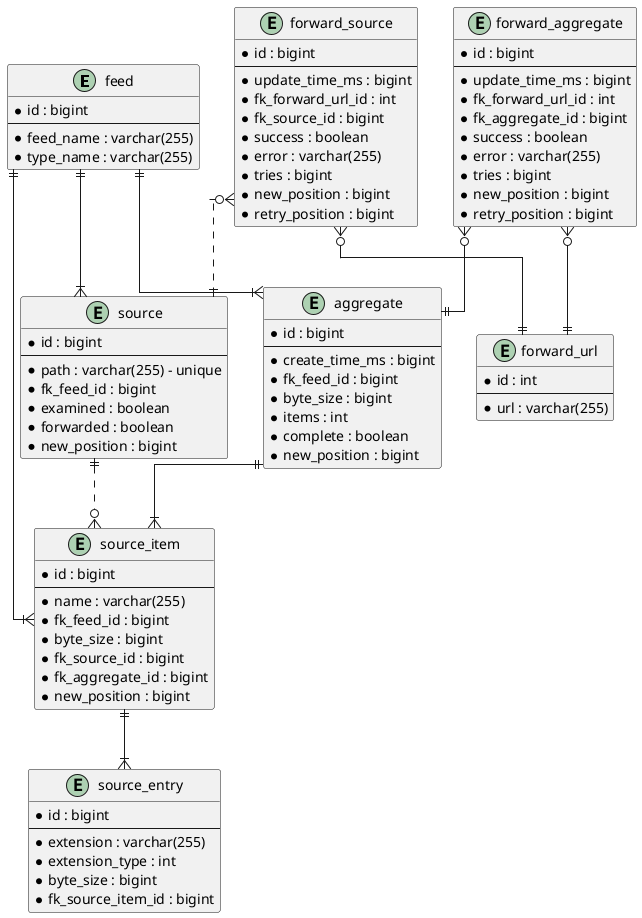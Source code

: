 @startuml

' avoid problems with angled crows feet
skinparam linetype ortho

entity feed {
  *id : bigint
  --
  *feed_name : varchar(255)
  *type_name : varchar(255)
}

entity source {
  *id : bigint
  --
  *path : varchar(255) - unique
  *fk_feed_id : bigint
  *examined : boolean
  *forwarded : boolean
  *new_position : bigint
}

entity source_item {
  *id : bigint
  --
  *name : varchar(255)
  *fk_feed_id : bigint
  *byte_size : bigint
  *fk_source_id : bigint
  *fk_aggregate_id : bigint
  *new_position : bigint
}

entity source_entry {
  *id : bigint
  --
  *extension : varchar(255)
  *extension_type : int
  *byte_size : bigint
  *fk_source_item_id : bigint
}

entity aggregate {
  *id : bigint
  --
  *create_time_ms : bigint
  *fk_feed_id : bigint
  *byte_size : bigint
  *items : int
  *complete : boolean
  *new_position : bigint
}

entity forward_url {
  *id : int
  --
  *url : varchar(255)
}

entity forward_source {
  *id : bigint
  --
  *update_time_ms : bigint
  *fk_forward_url_id : int
  *fk_source_id : bigint
  *success : boolean
  *error : varchar(255)
  *tries : bigint
  *new_position : bigint
  *retry_position : bigint
}

entity forward_aggregate {
  *id : bigint
  --
  *update_time_ms : bigint
  *fk_forward_url_id : int
  *fk_aggregate_id : bigint
  *success : boolean
  *error : varchar(255)
  *tries : bigint
  *new_position : bigint
  *retry_position : bigint
}

feed ||--|{ source
feed ||--|{ source_item
feed ||--|{ aggregate

source ||..o{ source_item
source_item ||--|{ source_entry
aggregate ||--|{ source_item
forward_source }o--|| forward_url
forward_source }o..|| source
forward_aggregate }o--|| forward_url
forward_aggregate }o--|| aggregate

@enduml